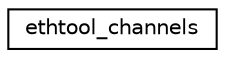 digraph G
{
  edge [fontname="Helvetica",fontsize="10",labelfontname="Helvetica",labelfontsize="10"];
  node [fontname="Helvetica",fontsize="10",shape=record];
  rankdir="LR";
  Node1 [label="ethtool_channels",height=0.2,width=0.4,color="black", fillcolor="white", style="filled",URL="$structethtool__channels.html"];
}
